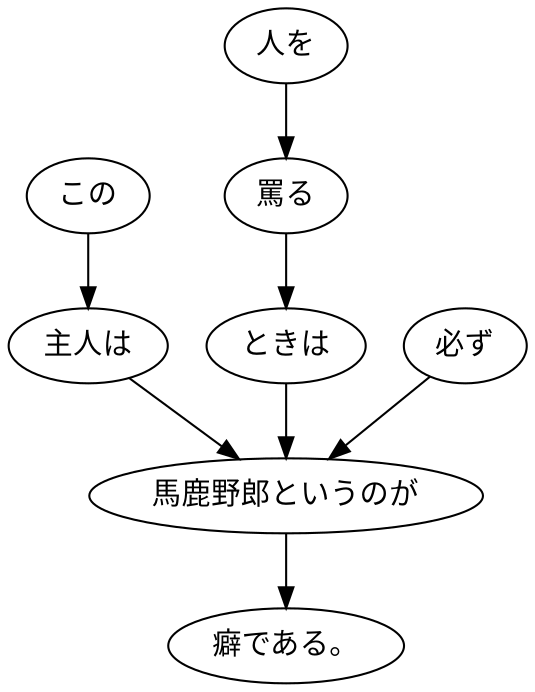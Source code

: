 digraph graph177 {
	node0 [label="この"];
	node1 [label="主人は"];
	node2 [label="人を"];
	node3 [label="罵る"];
	node4 [label="ときは"];
	node5 [label="必ず"];
	node6 [label="馬鹿野郎というのが"];
	node7 [label="癖である。"];
	node0 -> node1;
	node1 -> node6;
	node2 -> node3;
	node3 -> node4;
	node4 -> node6;
	node5 -> node6;
	node6 -> node7;
}
